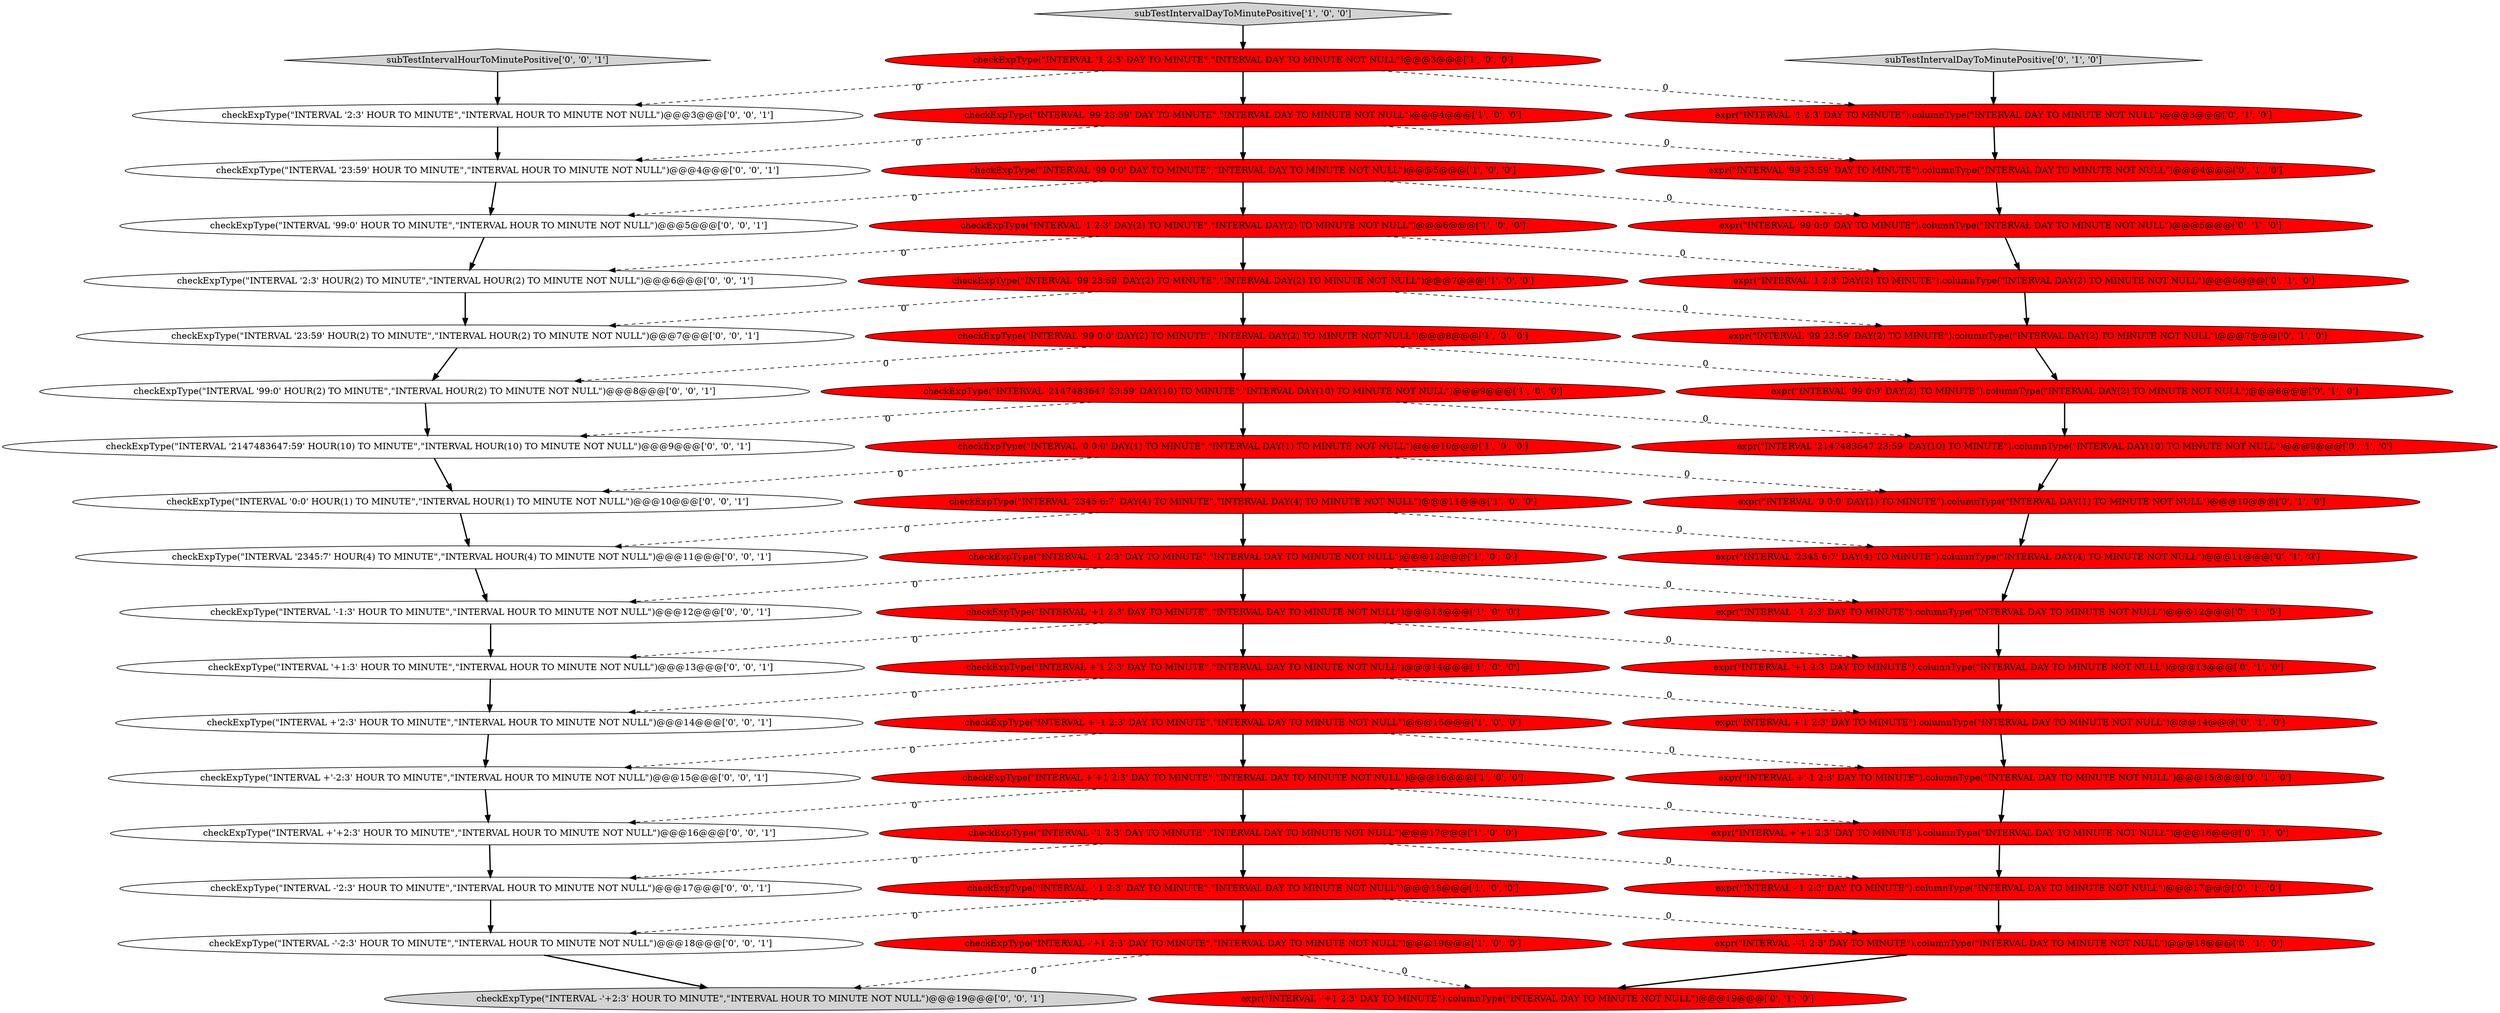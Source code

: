 digraph {
4 [style = filled, label = "checkExpType(\"INTERVAL '0 0:0' DAY(1) TO MINUTE\",\"INTERVAL DAY(1) TO MINUTE NOT NULL\")@@@10@@@['1', '0', '0']", fillcolor = red, shape = ellipse image = "AAA1AAABBB1BBB"];
42 [style = filled, label = "checkExpType(\"INTERVAL +'+2:3' HOUR TO MINUTE\",\"INTERVAL HOUR TO MINUTE NOT NULL\")@@@16@@@['0', '0', '1']", fillcolor = white, shape = ellipse image = "AAA0AAABBB3BBB"];
52 [style = filled, label = "checkExpType(\"INTERVAL '23:59' HOUR TO MINUTE\",\"INTERVAL HOUR TO MINUTE NOT NULL\")@@@4@@@['0', '0', '1']", fillcolor = white, shape = ellipse image = "AAA0AAABBB3BBB"];
2 [style = filled, label = "checkExpType(\"INTERVAL -'-1 2:3' DAY TO MINUTE\",\"INTERVAL DAY TO MINUTE NOT NULL\")@@@18@@@['1', '0', '0']", fillcolor = red, shape = ellipse image = "AAA1AAABBB1BBB"];
27 [style = filled, label = "expr(\"INTERVAL '2147483647 23:59' DAY(10) TO MINUTE\").columnType(\"INTERVAL DAY(10) TO MINUTE NOT NULL\")@@@9@@@['0', '1', '0']", fillcolor = red, shape = ellipse image = "AAA1AAABBB2BBB"];
6 [style = filled, label = "checkExpType(\"INTERVAL -'+1 2:3' DAY TO MINUTE\",\"INTERVAL DAY TO MINUTE NOT NULL\")@@@19@@@['1', '0', '0']", fillcolor = red, shape = ellipse image = "AAA1AAABBB1BBB"];
11 [style = filled, label = "checkExpType(\"INTERVAL -'1 2:3' DAY TO MINUTE\",\"INTERVAL DAY TO MINUTE NOT NULL\")@@@17@@@['1', '0', '0']", fillcolor = red, shape = ellipse image = "AAA1AAABBB1BBB"];
34 [style = filled, label = "expr(\"INTERVAL '-1 2:3' DAY TO MINUTE\").columnType(\"INTERVAL DAY TO MINUTE NOT NULL\")@@@12@@@['0', '1', '0']", fillcolor = red, shape = ellipse image = "AAA1AAABBB2BBB"];
43 [style = filled, label = "checkExpType(\"INTERVAL '2:3' HOUR(2) TO MINUTE\",\"INTERVAL HOUR(2) TO MINUTE NOT NULL\")@@@6@@@['0', '0', '1']", fillcolor = white, shape = ellipse image = "AAA0AAABBB3BBB"];
35 [style = filled, label = "expr(\"INTERVAL +'+1 2:3' DAY TO MINUTE\").columnType(\"INTERVAL DAY TO MINUTE NOT NULL\")@@@16@@@['0', '1', '0']", fillcolor = red, shape = ellipse image = "AAA1AAABBB2BBB"];
38 [style = filled, label = "checkExpType(\"INTERVAL '0:0' HOUR(1) TO MINUTE\",\"INTERVAL HOUR(1) TO MINUTE NOT NULL\")@@@10@@@['0', '0', '1']", fillcolor = white, shape = ellipse image = "AAA0AAABBB3BBB"];
41 [style = filled, label = "checkExpType(\"INTERVAL '2345:7' HOUR(4) TO MINUTE\",\"INTERVAL HOUR(4) TO MINUTE NOT NULL\")@@@11@@@['0', '0', '1']", fillcolor = white, shape = ellipse image = "AAA0AAABBB3BBB"];
36 [style = filled, label = "checkExpType(\"INTERVAL -'-2:3' HOUR TO MINUTE\",\"INTERVAL HOUR TO MINUTE NOT NULL\")@@@18@@@['0', '0', '1']", fillcolor = white, shape = ellipse image = "AAA0AAABBB3BBB"];
18 [style = filled, label = "expr(\"INTERVAL '99 0:0' DAY(2) TO MINUTE\").columnType(\"INTERVAL DAY(2) TO MINUTE NOT NULL\")@@@8@@@['0', '1', '0']", fillcolor = red, shape = ellipse image = "AAA1AAABBB2BBB"];
33 [style = filled, label = "expr(\"INTERVAL -'+1 2:3' DAY TO MINUTE\").columnType(\"INTERVAL DAY TO MINUTE NOT NULL\")@@@19@@@['0', '1', '0']", fillcolor = red, shape = ellipse image = "AAA1AAABBB2BBB"];
47 [style = filled, label = "checkExpType(\"INTERVAL '23:59' HOUR(2) TO MINUTE\",\"INTERVAL HOUR(2) TO MINUTE NOT NULL\")@@@7@@@['0', '0', '1']", fillcolor = white, shape = ellipse image = "AAA0AAABBB3BBB"];
7 [style = filled, label = "checkExpType(\"INTERVAL '99 23:59' DAY(2) TO MINUTE\",\"INTERVAL DAY(2) TO MINUTE NOT NULL\")@@@7@@@['1', '0', '0']", fillcolor = red, shape = ellipse image = "AAA1AAABBB1BBB"];
22 [style = filled, label = "expr(\"INTERVAL '1 2:3' DAY TO MINUTE\").columnType(\"INTERVAL DAY TO MINUTE NOT NULL\")@@@3@@@['0', '1', '0']", fillcolor = red, shape = ellipse image = "AAA1AAABBB2BBB"];
24 [style = filled, label = "expr(\"INTERVAL '+1 2:3' DAY TO MINUTE\").columnType(\"INTERVAL DAY TO MINUTE NOT NULL\")@@@13@@@['0', '1', '0']", fillcolor = red, shape = ellipse image = "AAA1AAABBB2BBB"];
3 [style = filled, label = "checkExpType(\"INTERVAL '-1 2:3' DAY TO MINUTE\",\"INTERVAL DAY TO MINUTE NOT NULL\")@@@12@@@['1', '0', '0']", fillcolor = red, shape = ellipse image = "AAA1AAABBB1BBB"];
30 [style = filled, label = "expr(\"INTERVAL +'-1 2:3' DAY TO MINUTE\").columnType(\"INTERVAL DAY TO MINUTE NOT NULL\")@@@15@@@['0', '1', '0']", fillcolor = red, shape = ellipse image = "AAA1AAABBB2BBB"];
15 [style = filled, label = "checkExpType(\"INTERVAL +'1 2:3' DAY TO MINUTE\",\"INTERVAL DAY TO MINUTE NOT NULL\")@@@14@@@['1', '0', '0']", fillcolor = red, shape = ellipse image = "AAA1AAABBB1BBB"];
46 [style = filled, label = "checkExpType(\"INTERVAL '99:0' HOUR(2) TO MINUTE\",\"INTERVAL HOUR(2) TO MINUTE NOT NULL\")@@@8@@@['0', '0', '1']", fillcolor = white, shape = ellipse image = "AAA0AAABBB3BBB"];
26 [style = filled, label = "expr(\"INTERVAL '99 23:59' DAY TO MINUTE\").columnType(\"INTERVAL DAY TO MINUTE NOT NULL\")@@@4@@@['0', '1', '0']", fillcolor = red, shape = ellipse image = "AAA1AAABBB2BBB"];
40 [style = filled, label = "checkExpType(\"INTERVAL '99:0' HOUR TO MINUTE\",\"INTERVAL HOUR TO MINUTE NOT NULL\")@@@5@@@['0', '0', '1']", fillcolor = white, shape = ellipse image = "AAA0AAABBB3BBB"];
45 [style = filled, label = "subTestIntervalHourToMinutePositive['0', '0', '1']", fillcolor = lightgray, shape = diamond image = "AAA0AAABBB3BBB"];
50 [style = filled, label = "checkExpType(\"INTERVAL -'2:3' HOUR TO MINUTE\",\"INTERVAL HOUR TO MINUTE NOT NULL\")@@@17@@@['0', '0', '1']", fillcolor = white, shape = ellipse image = "AAA0AAABBB3BBB"];
9 [style = filled, label = "checkExpType(\"INTERVAL '99 0:0' DAY(2) TO MINUTE\",\"INTERVAL DAY(2) TO MINUTE NOT NULL\")@@@8@@@['1', '0', '0']", fillcolor = red, shape = ellipse image = "AAA1AAABBB1BBB"];
29 [style = filled, label = "expr(\"INTERVAL '99 23:59' DAY(2) TO MINUTE\").columnType(\"INTERVAL DAY(2) TO MINUTE NOT NULL\")@@@7@@@['0', '1', '0']", fillcolor = red, shape = ellipse image = "AAA1AAABBB2BBB"];
51 [style = filled, label = "checkExpType(\"INTERVAL -'+2:3' HOUR TO MINUTE\",\"INTERVAL HOUR TO MINUTE NOT NULL\")@@@19@@@['0', '0', '1']", fillcolor = lightgray, shape = ellipse image = "AAA0AAABBB3BBB"];
10 [style = filled, label = "checkExpType(\"INTERVAL '99 0:0' DAY TO MINUTE\",\"INTERVAL DAY TO MINUTE NOT NULL\")@@@5@@@['1', '0', '0']", fillcolor = red, shape = ellipse image = "AAA1AAABBB1BBB"];
48 [style = filled, label = "checkExpType(\"INTERVAL +'2:3' HOUR TO MINUTE\",\"INTERVAL HOUR TO MINUTE NOT NULL\")@@@14@@@['0', '0', '1']", fillcolor = white, shape = ellipse image = "AAA0AAABBB3BBB"];
5 [style = filled, label = "checkExpType(\"INTERVAL '1 2:3' DAY(2) TO MINUTE\",\"INTERVAL DAY(2) TO MINUTE NOT NULL\")@@@6@@@['1', '0', '0']", fillcolor = red, shape = ellipse image = "AAA1AAABBB1BBB"];
17 [style = filled, label = "checkExpType(\"INTERVAL '99 23:59' DAY TO MINUTE\",\"INTERVAL DAY TO MINUTE NOT NULL\")@@@4@@@['1', '0', '0']", fillcolor = red, shape = ellipse image = "AAA1AAABBB1BBB"];
12 [style = filled, label = "checkExpType(\"INTERVAL '1 2:3' DAY TO MINUTE\",\"INTERVAL DAY TO MINUTE NOT NULL\")@@@3@@@['1', '0', '0']", fillcolor = red, shape = ellipse image = "AAA1AAABBB1BBB"];
39 [style = filled, label = "checkExpType(\"INTERVAL '-1:3' HOUR TO MINUTE\",\"INTERVAL HOUR TO MINUTE NOT NULL\")@@@12@@@['0', '0', '1']", fillcolor = white, shape = ellipse image = "AAA0AAABBB3BBB"];
28 [style = filled, label = "subTestIntervalDayToMinutePositive['0', '1', '0']", fillcolor = lightgray, shape = diamond image = "AAA0AAABBB2BBB"];
49 [style = filled, label = "checkExpType(\"INTERVAL '2:3' HOUR TO MINUTE\",\"INTERVAL HOUR TO MINUTE NOT NULL\")@@@3@@@['0', '0', '1']", fillcolor = white, shape = ellipse image = "AAA0AAABBB3BBB"];
44 [style = filled, label = "checkExpType(\"INTERVAL +'-2:3' HOUR TO MINUTE\",\"INTERVAL HOUR TO MINUTE NOT NULL\")@@@15@@@['0', '0', '1']", fillcolor = white, shape = ellipse image = "AAA0AAABBB3BBB"];
20 [style = filled, label = "expr(\"INTERVAL '1 2:3' DAY(2) TO MINUTE\").columnType(\"INTERVAL DAY(2) TO MINUTE NOT NULL\")@@@6@@@['0', '1', '0']", fillcolor = red, shape = ellipse image = "AAA1AAABBB2BBB"];
8 [style = filled, label = "checkExpType(\"INTERVAL '+1 2:3' DAY TO MINUTE\",\"INTERVAL DAY TO MINUTE NOT NULL\")@@@13@@@['1', '0', '0']", fillcolor = red, shape = ellipse image = "AAA1AAABBB1BBB"];
25 [style = filled, label = "expr(\"INTERVAL +'1 2:3' DAY TO MINUTE\").columnType(\"INTERVAL DAY TO MINUTE NOT NULL\")@@@14@@@['0', '1', '0']", fillcolor = red, shape = ellipse image = "AAA1AAABBB2BBB"];
53 [style = filled, label = "checkExpType(\"INTERVAL '2147483647:59' HOUR(10) TO MINUTE\",\"INTERVAL HOUR(10) TO MINUTE NOT NULL\")@@@9@@@['0', '0', '1']", fillcolor = white, shape = ellipse image = "AAA0AAABBB3BBB"];
0 [style = filled, label = "checkExpType(\"INTERVAL +'+1 2:3' DAY TO MINUTE\",\"INTERVAL DAY TO MINUTE NOT NULL\")@@@16@@@['1', '0', '0']", fillcolor = red, shape = ellipse image = "AAA1AAABBB1BBB"];
13 [style = filled, label = "subTestIntervalDayToMinutePositive['1', '0', '0']", fillcolor = lightgray, shape = diamond image = "AAA0AAABBB1BBB"];
37 [style = filled, label = "checkExpType(\"INTERVAL '+1:3' HOUR TO MINUTE\",\"INTERVAL HOUR TO MINUTE NOT NULL\")@@@13@@@['0', '0', '1']", fillcolor = white, shape = ellipse image = "AAA0AAABBB3BBB"];
1 [style = filled, label = "checkExpType(\"INTERVAL '2345 6:7' DAY(4) TO MINUTE\",\"INTERVAL DAY(4) TO MINUTE NOT NULL\")@@@11@@@['1', '0', '0']", fillcolor = red, shape = ellipse image = "AAA1AAABBB1BBB"];
16 [style = filled, label = "checkExpType(\"INTERVAL '2147483647 23:59' DAY(10) TO MINUTE\",\"INTERVAL DAY(10) TO MINUTE NOT NULL\")@@@9@@@['1', '0', '0']", fillcolor = red, shape = ellipse image = "AAA1AAABBB1BBB"];
31 [style = filled, label = "expr(\"INTERVAL -'1 2:3' DAY TO MINUTE\").columnType(\"INTERVAL DAY TO MINUTE NOT NULL\")@@@17@@@['0', '1', '0']", fillcolor = red, shape = ellipse image = "AAA1AAABBB2BBB"];
14 [style = filled, label = "checkExpType(\"INTERVAL +'-1 2:3' DAY TO MINUTE\",\"INTERVAL DAY TO MINUTE NOT NULL\")@@@15@@@['1', '0', '0']", fillcolor = red, shape = ellipse image = "AAA1AAABBB1BBB"];
21 [style = filled, label = "expr(\"INTERVAL '99 0:0' DAY TO MINUTE\").columnType(\"INTERVAL DAY TO MINUTE NOT NULL\")@@@5@@@['0', '1', '0']", fillcolor = red, shape = ellipse image = "AAA1AAABBB2BBB"];
23 [style = filled, label = "expr(\"INTERVAL '0 0:0' DAY(1) TO MINUTE\").columnType(\"INTERVAL DAY(1) TO MINUTE NOT NULL\")@@@10@@@['0', '1', '0']", fillcolor = red, shape = ellipse image = "AAA1AAABBB2BBB"];
19 [style = filled, label = "expr(\"INTERVAL -'-1 2:3' DAY TO MINUTE\").columnType(\"INTERVAL DAY TO MINUTE NOT NULL\")@@@18@@@['0', '1', '0']", fillcolor = red, shape = ellipse image = "AAA1AAABBB2BBB"];
32 [style = filled, label = "expr(\"INTERVAL '2345 6:7' DAY(4) TO MINUTE\").columnType(\"INTERVAL DAY(4) TO MINUTE NOT NULL\")@@@11@@@['0', '1', '0']", fillcolor = red, shape = ellipse image = "AAA1AAABBB2BBB"];
2->19 [style = dashed, label="0"];
16->27 [style = dashed, label="0"];
2->6 [style = bold, label=""];
25->30 [style = bold, label=""];
6->51 [style = dashed, label="0"];
38->41 [style = bold, label=""];
32->34 [style = bold, label=""];
17->52 [style = dashed, label="0"];
9->16 [style = bold, label=""];
29->18 [style = bold, label=""];
7->9 [style = bold, label=""];
15->25 [style = dashed, label="0"];
0->42 [style = dashed, label="0"];
34->24 [style = bold, label=""];
2->36 [style = dashed, label="0"];
37->48 [style = bold, label=""];
14->44 [style = dashed, label="0"];
53->38 [style = bold, label=""];
9->46 [style = dashed, label="0"];
4->23 [style = dashed, label="0"];
35->31 [style = bold, label=""];
3->39 [style = dashed, label="0"];
48->44 [style = bold, label=""];
6->33 [style = dashed, label="0"];
5->20 [style = dashed, label="0"];
3->34 [style = dashed, label="0"];
13->12 [style = bold, label=""];
43->47 [style = bold, label=""];
5->43 [style = dashed, label="0"];
5->7 [style = bold, label=""];
0->35 [style = dashed, label="0"];
19->33 [style = bold, label=""];
39->37 [style = bold, label=""];
17->10 [style = bold, label=""];
22->26 [style = bold, label=""];
44->42 [style = bold, label=""];
36->51 [style = bold, label=""];
8->15 [style = bold, label=""];
15->14 [style = bold, label=""];
4->38 [style = dashed, label="0"];
9->18 [style = dashed, label="0"];
12->17 [style = bold, label=""];
1->3 [style = bold, label=""];
23->32 [style = bold, label=""];
0->11 [style = bold, label=""];
15->48 [style = dashed, label="0"];
1->32 [style = dashed, label="0"];
16->53 [style = dashed, label="0"];
26->21 [style = bold, label=""];
10->40 [style = dashed, label="0"];
10->5 [style = bold, label=""];
30->35 [style = bold, label=""];
11->31 [style = dashed, label="0"];
52->40 [style = bold, label=""];
24->25 [style = bold, label=""];
3->8 [style = bold, label=""];
12->22 [style = dashed, label="0"];
4->1 [style = bold, label=""];
40->43 [style = bold, label=""];
16->4 [style = bold, label=""];
31->19 [style = bold, label=""];
28->22 [style = bold, label=""];
7->47 [style = dashed, label="0"];
8->37 [style = dashed, label="0"];
42->50 [style = bold, label=""];
10->21 [style = dashed, label="0"];
20->29 [style = bold, label=""];
45->49 [style = bold, label=""];
11->50 [style = dashed, label="0"];
46->53 [style = bold, label=""];
47->46 [style = bold, label=""];
1->41 [style = dashed, label="0"];
8->24 [style = dashed, label="0"];
11->2 [style = bold, label=""];
21->20 [style = bold, label=""];
14->0 [style = bold, label=""];
49->52 [style = bold, label=""];
18->27 [style = bold, label=""];
50->36 [style = bold, label=""];
14->30 [style = dashed, label="0"];
17->26 [style = dashed, label="0"];
27->23 [style = bold, label=""];
7->29 [style = dashed, label="0"];
41->39 [style = bold, label=""];
12->49 [style = dashed, label="0"];
}
